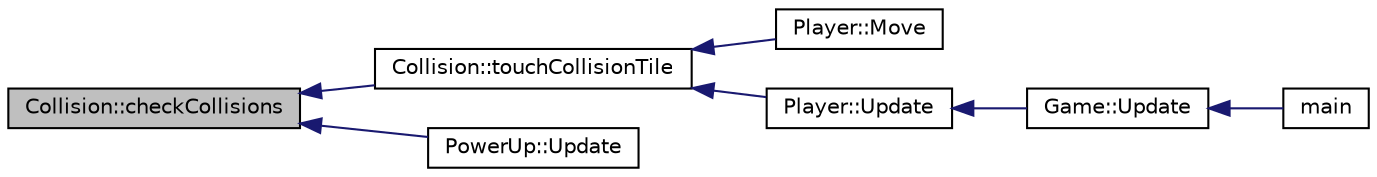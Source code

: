 digraph "Collision::checkCollisions"
{
  edge [fontname="Helvetica",fontsize="10",labelfontname="Helvetica",labelfontsize="10"];
  node [fontname="Helvetica",fontsize="10",shape=record];
  rankdir="LR";
  Node4 [label="Collision::checkCollisions",height=0.2,width=0.4,color="black", fillcolor="grey75", style="filled", fontcolor="black"];
  Node4 -> Node5 [dir="back",color="midnightblue",fontsize="10",style="solid",fontname="Helvetica"];
  Node5 [label="Collision::touchCollisionTile",height=0.2,width=0.4,color="black", fillcolor="white", style="filled",URL="$namespace_collision.html#a411e44a1dd1a183bece2e2236f7e59fd"];
  Node5 -> Node6 [dir="back",color="midnightblue",fontsize="10",style="solid",fontname="Helvetica"];
  Node6 [label="Player::Move",height=0.2,width=0.4,color="black", fillcolor="white", style="filled",URL="$class_player.html#a8746f750b36da18dff7a34da2e04b2eb"];
  Node5 -> Node7 [dir="back",color="midnightblue",fontsize="10",style="solid",fontname="Helvetica"];
  Node7 [label="Player::Update",height=0.2,width=0.4,color="black", fillcolor="white", style="filled",URL="$class_player.html#a05b60cac1922c5be5c1be16baffa4497"];
  Node7 -> Node8 [dir="back",color="midnightblue",fontsize="10",style="solid",fontname="Helvetica"];
  Node8 [label="Game::Update",height=0.2,width=0.4,color="black", fillcolor="white", style="filled",URL="$class_game.html#a1c5373c68261c54aff03e6abe40fee52"];
  Node8 -> Node9 [dir="back",color="midnightblue",fontsize="10",style="solid",fontname="Helvetica"];
  Node9 [label="main",height=0.2,width=0.4,color="black", fillcolor="white", style="filled",URL="$main_8cpp.html#a0ddf1224851353fc92bfbff6f499fa97"];
  Node4 -> Node10 [dir="back",color="midnightblue",fontsize="10",style="solid",fontname="Helvetica"];
  Node10 [label="PowerUp::Update",height=0.2,width=0.4,color="black", fillcolor="white", style="filled",URL="$class_power_up.html#ab9c49337a2be6f0340257fa71c83681e"];
}
